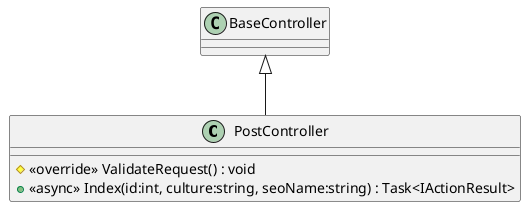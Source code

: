 @startuml
class PostController {
    # <<override>> ValidateRequest() : void
    + <<async>> Index(id:int, culture:string, seoName:string) : Task<IActionResult>
}
BaseController <|-- PostController
@enduml
